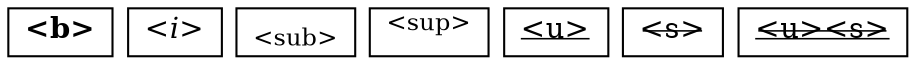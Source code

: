 graph {
  graph [nodesep=0.1]
  node [height=0.1, shape=box, width=0.1]
  <<b>> [label=<<b>&lt;b&gt;</b>>]
  <<i>> [label=<<i>&lt;i&gt;</i>>]
  <<sub>> [label=<<sub>&lt;sub&gt;</sub>>]
  <<sup>> [label=<<sup>&lt;sup&gt;</sup>>]
  <<u>> [label=<<u>&lt;u&gt;</u>>]
  <<s>> [label=<<s>&lt;s&gt;</s>>]
  <<u><s>> [label=<<u><s>&lt;u&gt;&lt;s&gt;</s></u>>]
}
